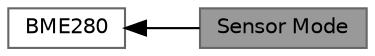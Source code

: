 digraph "Sensor Mode"
{
 // LATEX_PDF_SIZE
  bgcolor="transparent";
  edge [fontname=Helvetica,fontsize=10,labelfontname=Helvetica,labelfontsize=10];
  node [fontname=Helvetica,fontsize=10,shape=box,height=0.2,width=0.4];
  rankdir=LR;
  Node2 [id="Node000002",label="BME280",height=0.2,width=0.4,color="grey40", fillcolor="white", style="filled",URL="$group__bme280.html",tooltip="Product Overview and Sensor API Source Code"];
  Node1 [id="Node000001",label="Sensor Mode",height=0.2,width=0.4,color="gray40", fillcolor="grey60", style="filled", fontcolor="black",tooltip="Generic API for configuring sensor power mode."];
  Node2->Node1 [shape=plaintext, dir="back", style="solid"];
}

